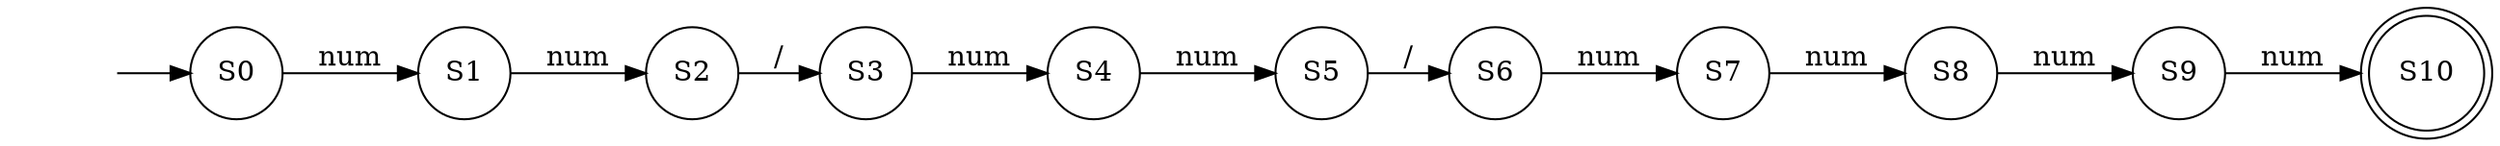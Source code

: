digraph G{
rankdir=LR
S0[shape=circle label="S0"];
S1[shape=circle label="S1"];
S2[shape=circle label="S2"];
S3[shape=circle label="S3"];
S4[shape=circle label="S4"];
S5[shape=circle label="S5"];
S6[shape=circle label="S6"];
S7[shape=circle label="S7"];
S8[shape=circle label="S8"];
S9[shape=circle label="S9"];
S10[shape=doublecircle label="S10"];
Inicio[shape=none label=" "]

Inicio->S0;
S0->S1[label="num"];
S1->S2[label="num"];
S2->S3[label="/"];
S3->S4[label="num"];
S4->S5[label="num"];
S5->S6[label="/"];
S6->S7[label="num"];
S7->S8[label="num"];
S8->S9[label="num"];
S9->S10[label="num"];

}

